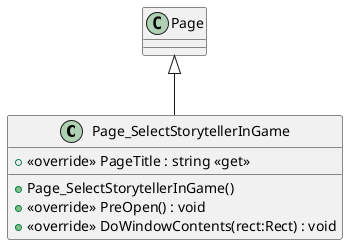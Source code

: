 @startuml
class Page_SelectStorytellerInGame {
    + <<override>> PageTitle : string <<get>>
    + Page_SelectStorytellerInGame()
    + <<override>> PreOpen() : void
    + <<override>> DoWindowContents(rect:Rect) : void
}
Page <|-- Page_SelectStorytellerInGame
@enduml
